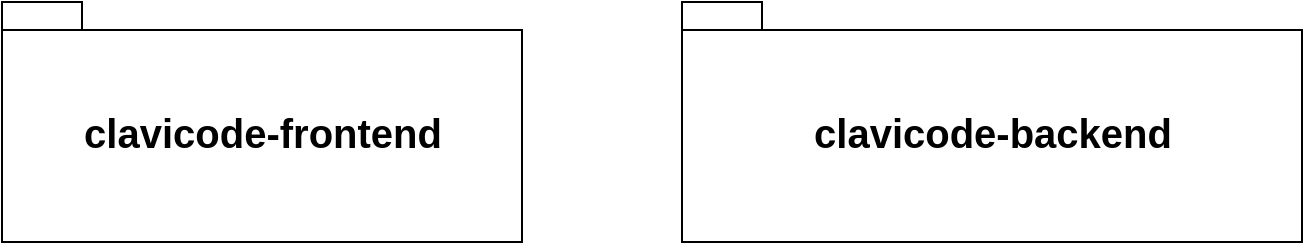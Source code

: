 <mxfile version="15.7.3" type="github">
  <diagram id="f5VqANv_ky-4fEtcYqvE" name="Page-1">
    <mxGraphModel dx="1038" dy="571" grid="1" gridSize="10" guides="1" tooltips="1" connect="1" arrows="1" fold="1" page="1" pageScale="1" pageWidth="827" pageHeight="1169" math="0" shadow="0">
      <root>
        <mxCell id="0" />
        <mxCell id="1" parent="0" />
        <mxCell id="KYbwd9MnSJM38WU70V4Y-1" value="&lt;font style=&quot;font-size: 20px&quot;&gt;clavicode-frontend&lt;/font&gt;" style="shape=folder;fontStyle=1;spacingTop=10;tabWidth=40;tabHeight=14;tabPosition=left;html=1;" vertex="1" parent="1">
          <mxGeometry x="50" y="260" width="260" height="120" as="geometry" />
        </mxCell>
        <mxCell id="KYbwd9MnSJM38WU70V4Y-2" value="&lt;font style=&quot;font-size: 20px&quot;&gt;clavicode-backend&lt;/font&gt;" style="shape=folder;fontStyle=1;spacingTop=10;tabWidth=40;tabHeight=14;tabPosition=left;html=1;" vertex="1" parent="1">
          <mxGeometry x="390" y="260" width="310" height="120" as="geometry" />
        </mxCell>
      </root>
    </mxGraphModel>
  </diagram>
</mxfile>
